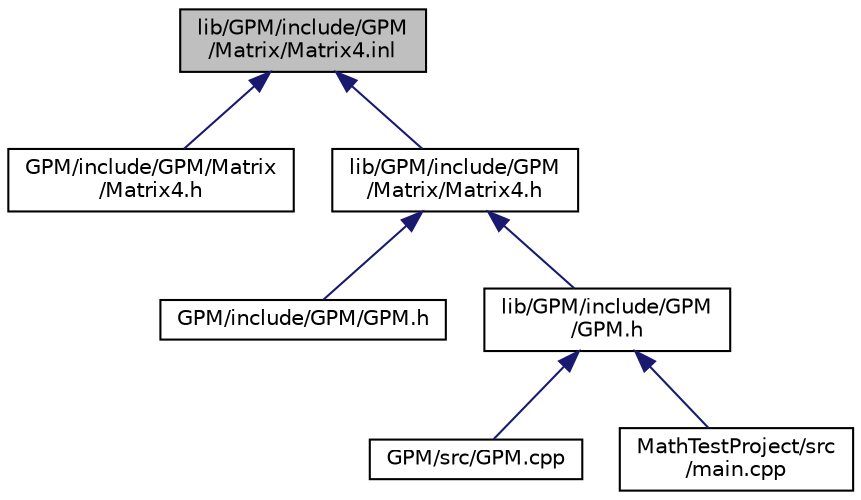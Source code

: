 digraph "lib/GPM/include/GPM/Matrix/Matrix4.inl"
{
 // INTERACTIVE_SVG=YES
 // LATEX_PDF_SIZE
  edge [fontname="Helvetica",fontsize="10",labelfontname="Helvetica",labelfontsize="10"];
  node [fontname="Helvetica",fontsize="10",shape=record];
  Node2 [label="lib/GPM/include/GPM\l/Matrix/Matrix4.inl",height=0.2,width=0.4,color="black", fillcolor="grey75", style="filled", fontcolor="black",tooltip=" "];
  Node2 -> Node3 [dir="back",color="midnightblue",fontsize="10",style="solid",fontname="Helvetica"];
  Node3 [label="GPM/include/GPM/Matrix\l/Matrix4.h",height=0.2,width=0.4,color="black", fillcolor="white", style="filled",URL="$_g_p_m_2include_2_g_p_m_2_matrix_2_matrix4_8h.html",tooltip=" "];
  Node2 -> Node4 [dir="back",color="midnightblue",fontsize="10",style="solid",fontname="Helvetica"];
  Node4 [label="lib/GPM/include/GPM\l/Matrix/Matrix4.h",height=0.2,width=0.4,color="black", fillcolor="white", style="filled",URL="$lib_2_g_p_m_2include_2_g_p_m_2_matrix_2_matrix4_8h.html",tooltip=" "];
  Node4 -> Node5 [dir="back",color="midnightblue",fontsize="10",style="solid",fontname="Helvetica"];
  Node5 [label="GPM/include/GPM/GPM.h",height=0.2,width=0.4,color="black", fillcolor="white", style="filled",URL="$_g_p_m_2include_2_g_p_m_2_g_p_m_8h.html",tooltip=" "];
  Node4 -> Node6 [dir="back",color="midnightblue",fontsize="10",style="solid",fontname="Helvetica"];
  Node6 [label="lib/GPM/include/GPM\l/GPM.h",height=0.2,width=0.4,color="black", fillcolor="white", style="filled",URL="$lib_2_g_p_m_2include_2_g_p_m_2_g_p_m_8h.html",tooltip=" "];
  Node6 -> Node7 [dir="back",color="midnightblue",fontsize="10",style="solid",fontname="Helvetica"];
  Node7 [label="GPM/src/GPM.cpp",height=0.2,width=0.4,color="black", fillcolor="white", style="filled",URL="$_g_p_m_8cpp.html",tooltip=" "];
  Node6 -> Node8 [dir="back",color="midnightblue",fontsize="10",style="solid",fontname="Helvetica"];
  Node8 [label="MathTestProject/src\l/main.cpp",height=0.2,width=0.4,color="black", fillcolor="white", style="filled",URL="$main_8cpp.html",tooltip=" "];
}
